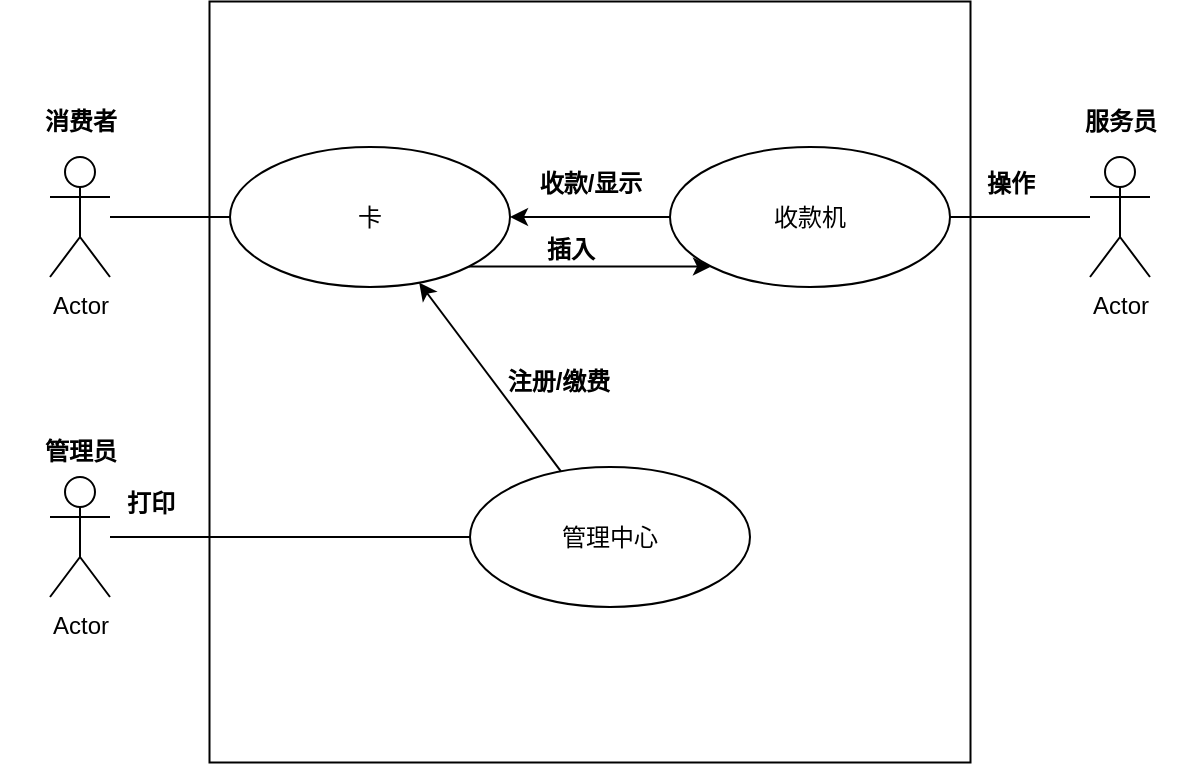 <mxfile version="13.1.14" type="github"><diagram id="UqWvltF1-Wywt6L_fO9p" name="Page-1"><mxGraphModel dx="802" dy="442" grid="1" gridSize="10" guides="1" tooltips="1" connect="1" arrows="1" fold="1" page="1" pageScale="1" pageWidth="827" pageHeight="1169" math="0" shadow="0"><root><mxCell id="0"/><mxCell id="1" parent="0"/><mxCell id="oo1f_NMugL-tEPKS2Jxq-32" value="" style="whiteSpace=wrap;html=1;aspect=fixed;" vertex="1" parent="1"><mxGeometry x="239.75" y="72.75" width="380.5" height="380.5" as="geometry"/></mxCell><mxCell id="oo1f_NMugL-tEPKS2Jxq-25" style="orthogonalLoop=1;jettySize=auto;html=1;endArrow=none;endFill=0;" edge="1" parent="1" source="oo1f_NMugL-tEPKS2Jxq-1" target="oo1f_NMugL-tEPKS2Jxq-14"><mxGeometry relative="1" as="geometry"/></mxCell><object label="Actor" id="oo1f_NMugL-tEPKS2Jxq-1"><mxCell style="shape=umlActor;verticalLabelPosition=bottom;labelBackgroundColor=#ffffff;verticalAlign=top;html=1;" vertex="1" parent="1"><mxGeometry x="160" y="150.5" width="30" height="60" as="geometry"/></mxCell></object><mxCell id="oo1f_NMugL-tEPKS2Jxq-28" style="edgeStyle=none;orthogonalLoop=1;jettySize=auto;html=1;endArrow=classic;endFill=1;" edge="1" parent="1" source="oo1f_NMugL-tEPKS2Jxq-13" target="oo1f_NMugL-tEPKS2Jxq-14"><mxGeometry relative="1" as="geometry"/></mxCell><mxCell id="oo1f_NMugL-tEPKS2Jxq-13" value="管理中心" style="ellipse;whiteSpace=wrap;html=1;" vertex="1" parent="1"><mxGeometry x="370" y="305.5" width="140" height="70" as="geometry"/></mxCell><mxCell id="oo1f_NMugL-tEPKS2Jxq-34" style="edgeStyle=none;orthogonalLoop=1;jettySize=auto;html=1;entryX=0;entryY=1;entryDx=0;entryDy=0;endArrow=classic;endFill=1;exitX=1;exitY=1;exitDx=0;exitDy=0;" edge="1" parent="1" source="oo1f_NMugL-tEPKS2Jxq-14" target="oo1f_NMugL-tEPKS2Jxq-15"><mxGeometry relative="1" as="geometry"/></mxCell><mxCell id="oo1f_NMugL-tEPKS2Jxq-14" value="卡" style="ellipse;whiteSpace=wrap;html=1;" vertex="1" parent="1"><mxGeometry x="250" y="145.5" width="140" height="70" as="geometry"/></mxCell><mxCell id="oo1f_NMugL-tEPKS2Jxq-30" style="edgeStyle=none;orthogonalLoop=1;jettySize=auto;html=1;endArrow=classic;endFill=1;" edge="1" parent="1" source="oo1f_NMugL-tEPKS2Jxq-15" target="oo1f_NMugL-tEPKS2Jxq-14"><mxGeometry relative="1" as="geometry"/></mxCell><mxCell id="oo1f_NMugL-tEPKS2Jxq-15" value="收款机" style="ellipse;whiteSpace=wrap;html=1;" vertex="1" parent="1"><mxGeometry x="470" y="145.5" width="140" height="70" as="geometry"/></mxCell><mxCell id="oo1f_NMugL-tEPKS2Jxq-26" style="edgeStyle=none;orthogonalLoop=1;jettySize=auto;html=1;endArrow=none;endFill=0;" edge="1" parent="1" source="oo1f_NMugL-tEPKS2Jxq-17" target="oo1f_NMugL-tEPKS2Jxq-15"><mxGeometry relative="1" as="geometry"/></mxCell><mxCell id="oo1f_NMugL-tEPKS2Jxq-17" value="Actor" style="shape=umlActor;verticalLabelPosition=bottom;labelBackgroundColor=#ffffff;verticalAlign=top;html=1;" vertex="1" parent="1"><mxGeometry x="680" y="150.5" width="30" height="60" as="geometry"/></mxCell><mxCell id="oo1f_NMugL-tEPKS2Jxq-18" value="服务员" style="text;align=center;fontStyle=1;verticalAlign=middle;spacingLeft=3;spacingRight=3;strokeColor=none;rotatable=0;points=[[0,0.5],[1,0.5]];portConstraint=eastwest;html=1;" vertex="1" parent="1"><mxGeometry x="655" y="119.5" width="80" height="26" as="geometry"/></mxCell><mxCell id="oo1f_NMugL-tEPKS2Jxq-19" value="消费者" style="text;align=center;fontStyle=1;verticalAlign=middle;spacingLeft=3;spacingRight=3;strokeColor=none;rotatable=0;points=[[0,0.5],[1,0.5]];portConstraint=eastwest;html=1;" vertex="1" parent="1"><mxGeometry x="135" y="119.5" width="80" height="26" as="geometry"/></mxCell><mxCell id="oo1f_NMugL-tEPKS2Jxq-27" style="edgeStyle=none;orthogonalLoop=1;jettySize=auto;html=1;endArrow=none;endFill=0;" edge="1" parent="1" source="oo1f_NMugL-tEPKS2Jxq-20" target="oo1f_NMugL-tEPKS2Jxq-13"><mxGeometry relative="1" as="geometry"/></mxCell><mxCell id="oo1f_NMugL-tEPKS2Jxq-20" value="Actor" style="shape=umlActor;verticalLabelPosition=bottom;labelBackgroundColor=#ffffff;verticalAlign=top;html=1;" vertex="1" parent="1"><mxGeometry x="160" y="310.5" width="30" height="60" as="geometry"/></mxCell><mxCell id="oo1f_NMugL-tEPKS2Jxq-22" value="管理员" style="text;align=center;fontStyle=1;verticalAlign=middle;spacingLeft=3;spacingRight=3;strokeColor=none;rotatable=0;points=[[0,0.5],[1,0.5]];portConstraint=eastwest;html=1;" vertex="1" parent="1"><mxGeometry x="135" y="284.5" width="80" height="26" as="geometry"/></mxCell><mxCell id="oo1f_NMugL-tEPKS2Jxq-29" value="注册/缴费" style="text;align=center;fontStyle=1;verticalAlign=middle;spacingLeft=3;spacingRight=3;strokeColor=none;rotatable=0;points=[[0,0.5],[1,0.5]];portConstraint=eastwest;html=1;" vertex="1" parent="1"><mxGeometry x="374" y="250" width="80" height="26" as="geometry"/></mxCell><mxCell id="oo1f_NMugL-tEPKS2Jxq-31" value="收款/显示" style="text;align=center;fontStyle=1;verticalAlign=middle;spacingLeft=3;spacingRight=3;strokeColor=none;rotatable=0;points=[[0,0.5],[1,0.5]];portConstraint=eastwest;html=1;" vertex="1" parent="1"><mxGeometry x="390" y="150.5" width="80" height="26" as="geometry"/></mxCell><mxCell id="oo1f_NMugL-tEPKS2Jxq-33" value="打印" style="text;align=center;fontStyle=1;verticalAlign=middle;spacingLeft=3;spacingRight=3;strokeColor=none;rotatable=0;points=[[0,0.5],[1,0.5]];portConstraint=eastwest;html=1;" vertex="1" parent="1"><mxGeometry x="170" y="310.5" width="80" height="26" as="geometry"/></mxCell><mxCell id="oo1f_NMugL-tEPKS2Jxq-35" value="插入" style="text;align=center;fontStyle=1;verticalAlign=middle;spacingLeft=3;spacingRight=3;strokeColor=none;rotatable=0;points=[[0,0.5],[1,0.5]];portConstraint=eastwest;html=1;" vertex="1" parent="1"><mxGeometry x="380" y="184.5" width="80" height="25.5" as="geometry"/></mxCell><mxCell id="oo1f_NMugL-tEPKS2Jxq-36" value="操作" style="text;align=center;fontStyle=1;verticalAlign=middle;spacingLeft=3;spacingRight=3;strokeColor=none;rotatable=0;points=[[0,0.5],[1,0.5]];portConstraint=eastwest;html=1;" vertex="1" parent="1"><mxGeometry x="600" y="150.5" width="80" height="26" as="geometry"/></mxCell></root></mxGraphModel></diagram></mxfile>
